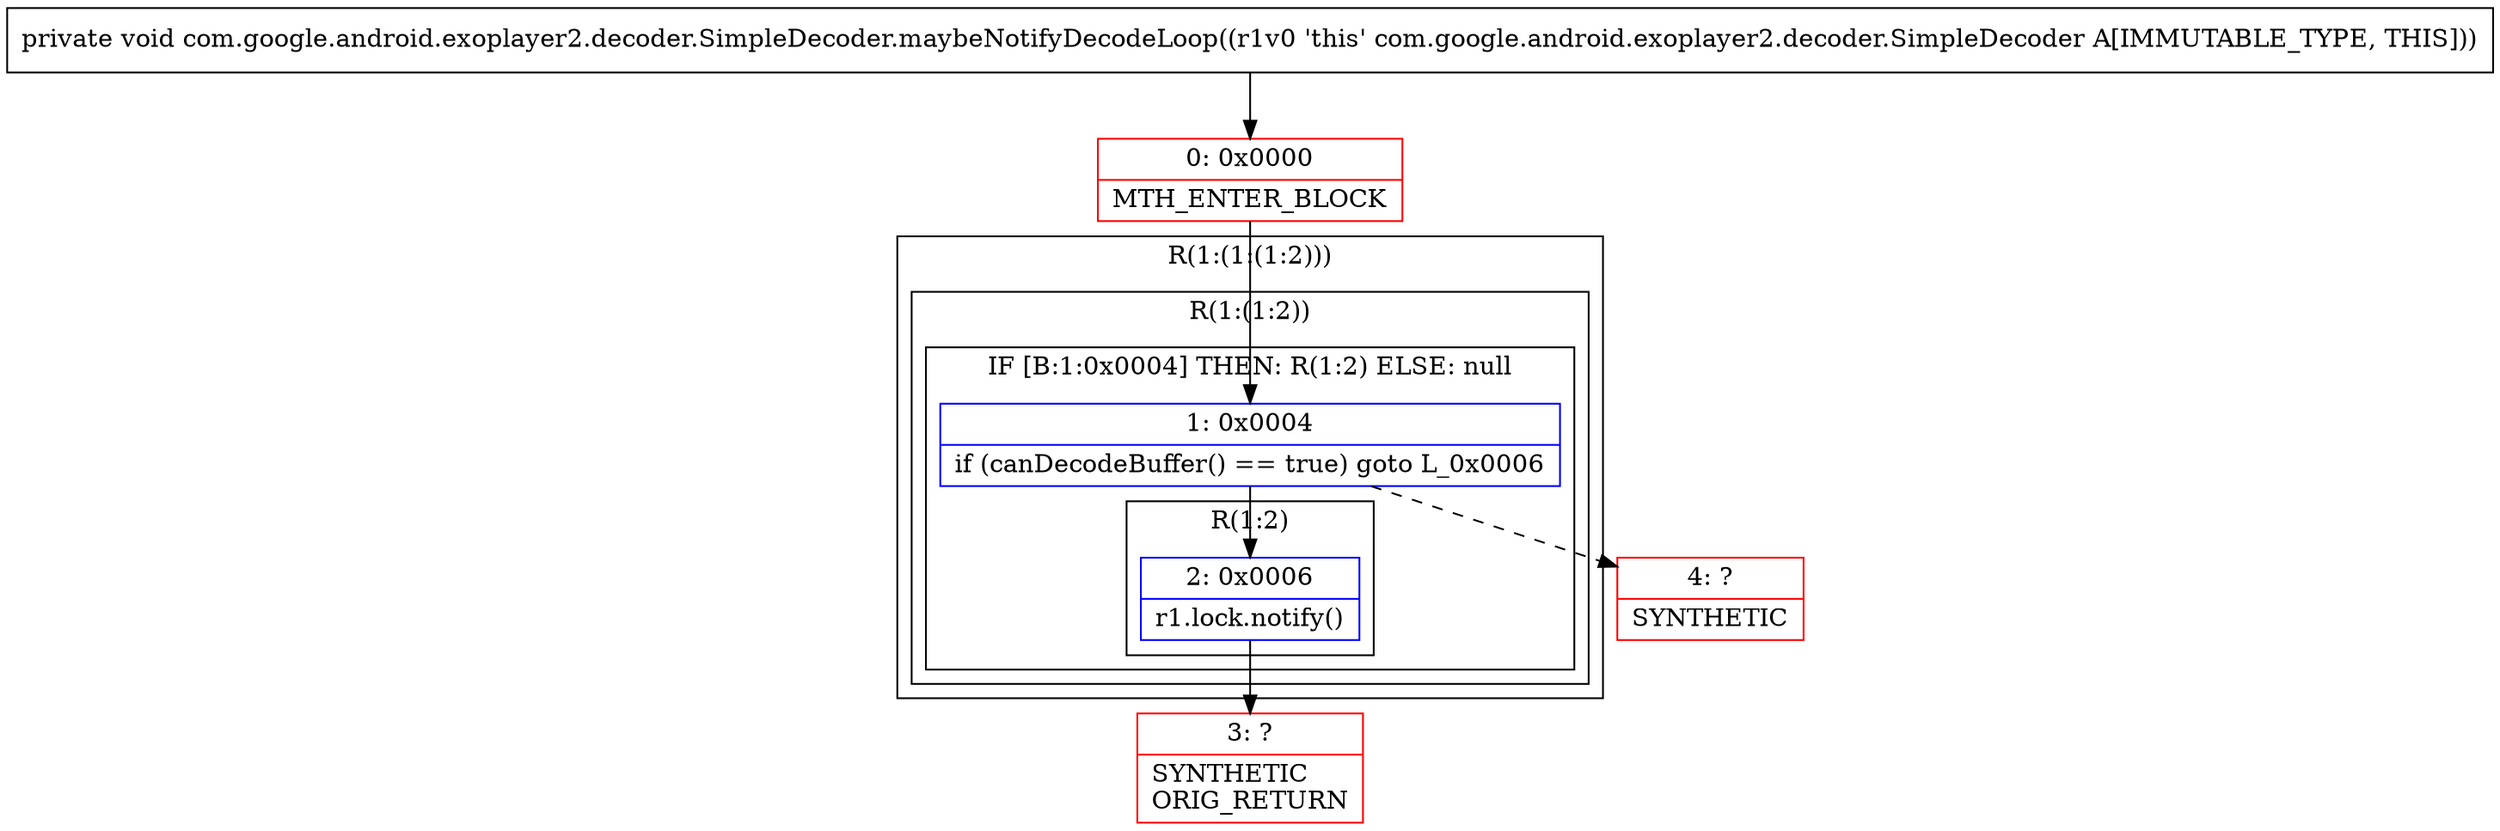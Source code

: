 digraph "CFG forcom.google.android.exoplayer2.decoder.SimpleDecoder.maybeNotifyDecodeLoop()V" {
subgraph cluster_Region_235954471 {
label = "R(1:(1:(1:2)))";
node [shape=record,color=blue];
subgraph cluster_Region_461252612 {
label = "R(1:(1:2))";
node [shape=record,color=blue];
subgraph cluster_IfRegion_785693262 {
label = "IF [B:1:0x0004] THEN: R(1:2) ELSE: null";
node [shape=record,color=blue];
Node_1 [shape=record,label="{1\:\ 0x0004|if (canDecodeBuffer() == true) goto L_0x0006\l}"];
subgraph cluster_Region_14734511 {
label = "R(1:2)";
node [shape=record,color=blue];
Node_2 [shape=record,label="{2\:\ 0x0006|r1.lock.notify()\l}"];
}
}
}
}
Node_0 [shape=record,color=red,label="{0\:\ 0x0000|MTH_ENTER_BLOCK\l}"];
Node_3 [shape=record,color=red,label="{3\:\ ?|SYNTHETIC\lORIG_RETURN\l}"];
Node_4 [shape=record,color=red,label="{4\:\ ?|SYNTHETIC\l}"];
MethodNode[shape=record,label="{private void com.google.android.exoplayer2.decoder.SimpleDecoder.maybeNotifyDecodeLoop((r1v0 'this' com.google.android.exoplayer2.decoder.SimpleDecoder A[IMMUTABLE_TYPE, THIS])) }"];
MethodNode -> Node_0;
Node_1 -> Node_2;
Node_1 -> Node_4[style=dashed];
Node_2 -> Node_3;
Node_0 -> Node_1;
}

